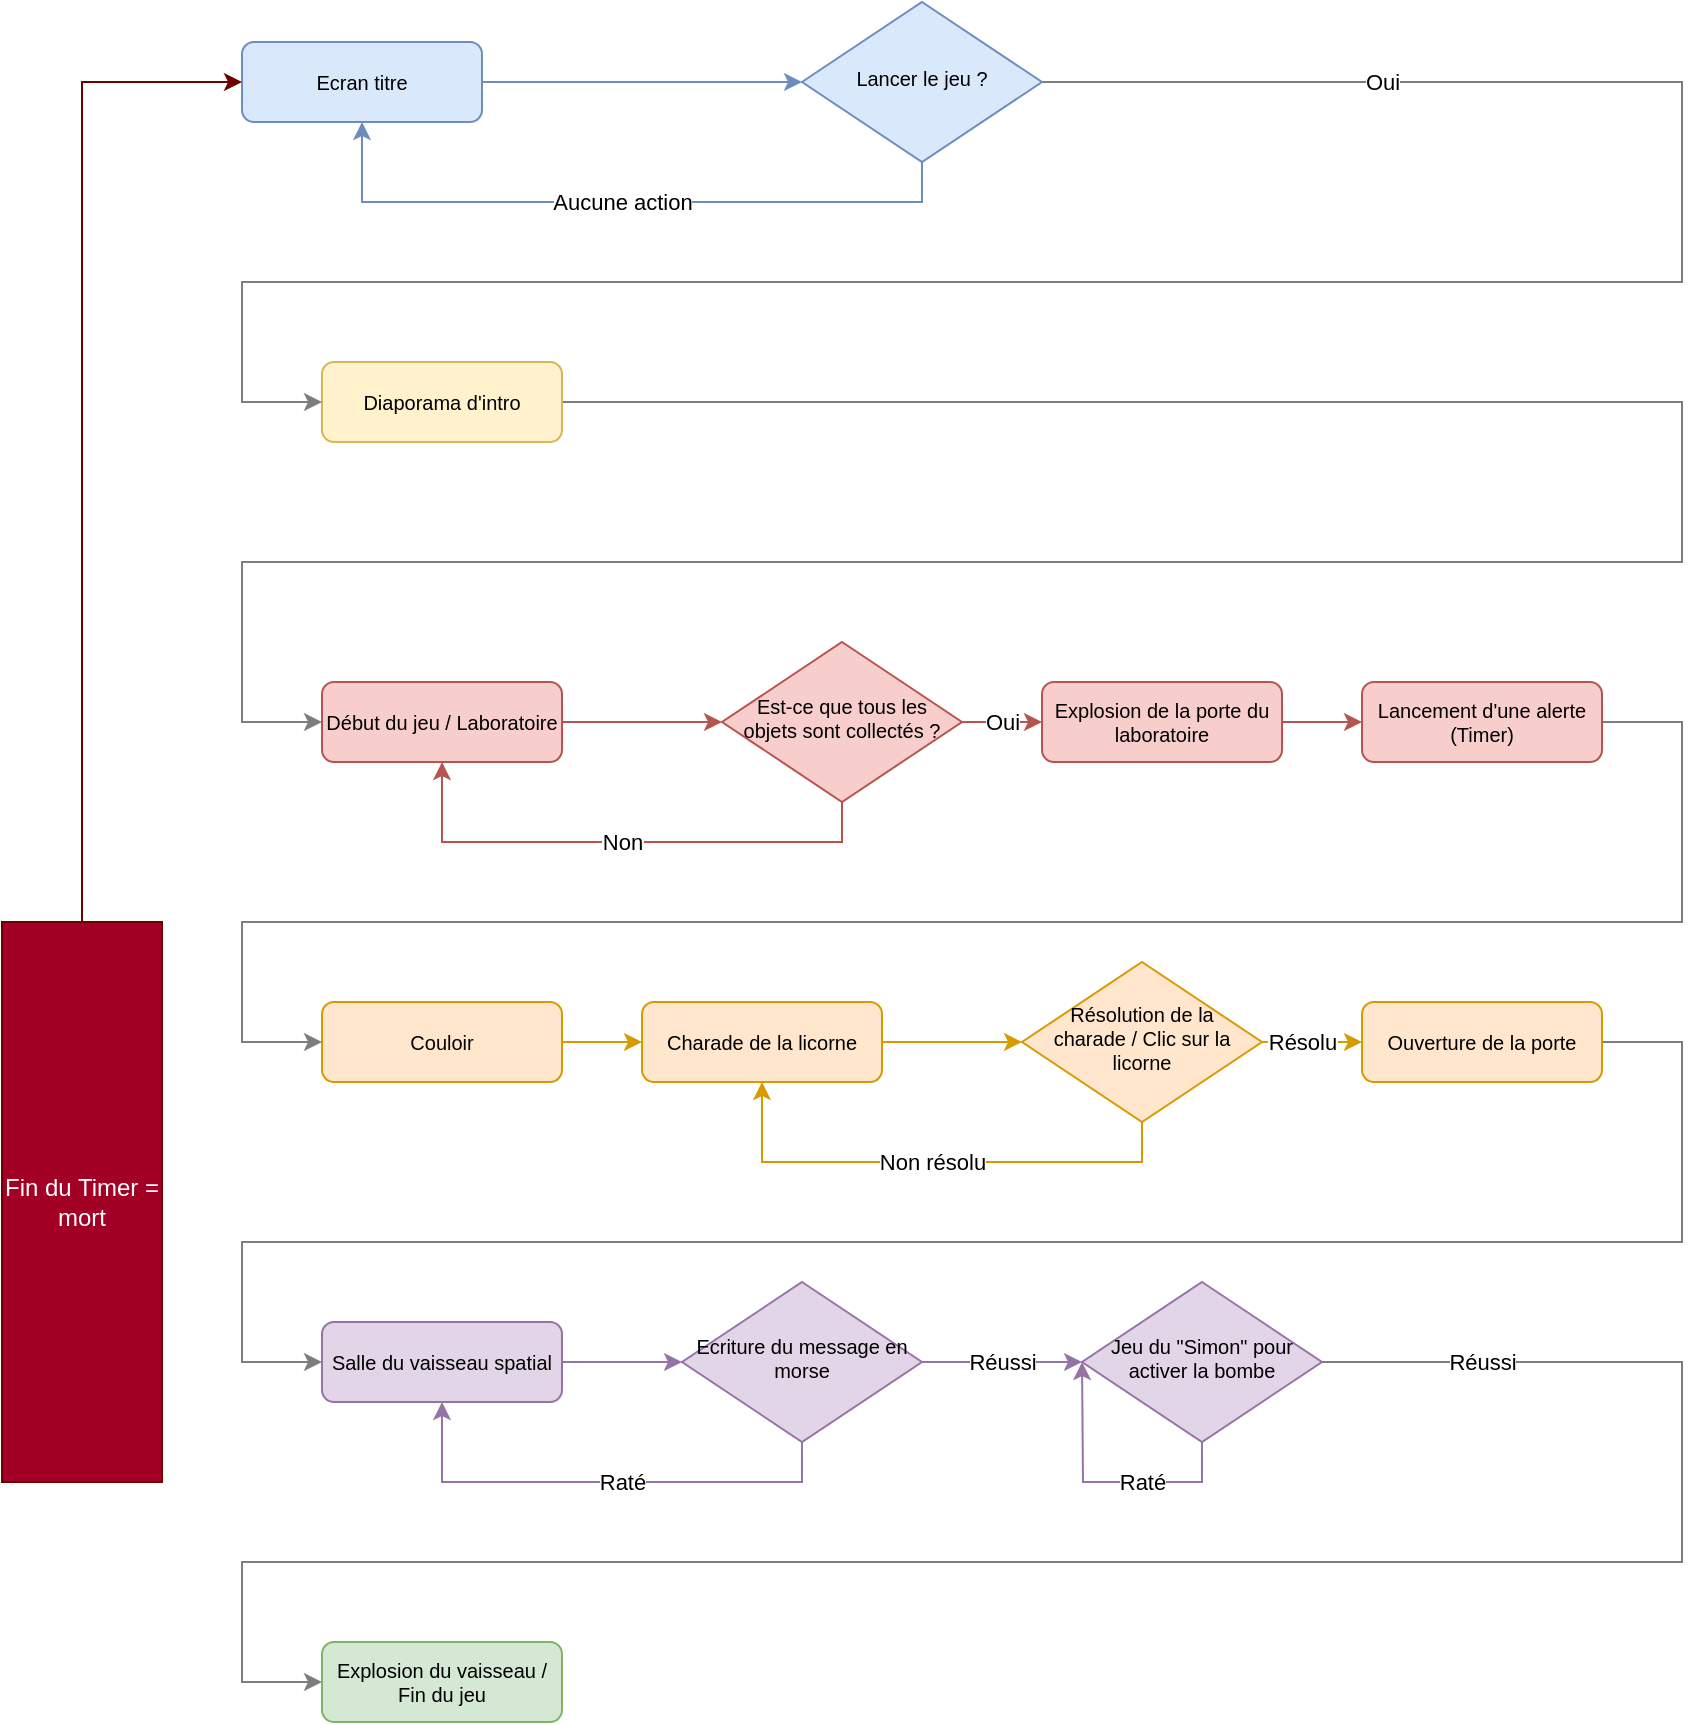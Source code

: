 <mxfile version="20.8.15" type="github">
  <diagram id="C5RBs43oDa-KdzZeNtuy" name="Page-1">
    <mxGraphModel dx="2514" dy="936" grid="0" gridSize="10" guides="1" tooltips="1" connect="1" arrows="1" fold="1" page="1" pageScale="1" pageWidth="827" pageHeight="1169" background="none" math="0" shadow="0">
      <root>
        <mxCell id="WIyWlLk6GJQsqaUBKTNV-0" />
        <mxCell id="WIyWlLk6GJQsqaUBKTNV-1" parent="WIyWlLk6GJQsqaUBKTNV-0" />
        <mxCell id="PYfzbCyytt9YyqB7BltI-22" style="edgeStyle=orthogonalEdgeStyle;rounded=0;orthogonalLoop=1;jettySize=auto;html=1;entryX=0;entryY=0.5;entryDx=0;entryDy=0;strokeColor=#6c8ebf;fillColor=#dae8fc;" edge="1" parent="WIyWlLk6GJQsqaUBKTNV-1" source="WIyWlLk6GJQsqaUBKTNV-3" target="ekEwjsCiFJRmcRerN6un-4">
          <mxGeometry relative="1" as="geometry" />
        </mxCell>
        <mxCell id="WIyWlLk6GJQsqaUBKTNV-3" value="Ecran titre" style="rounded=1;whiteSpace=wrap;html=1;fontSize=10;glass=0;strokeWidth=1;shadow=0;fillColor=#dae8fc;strokeColor=#6c8ebf;" parent="WIyWlLk6GJQsqaUBKTNV-1" vertex="1">
          <mxGeometry x="80" y="150" width="120" height="40" as="geometry" />
        </mxCell>
        <mxCell id="PYfzbCyytt9YyqB7BltI-11" style="edgeStyle=orthogonalEdgeStyle;rounded=0;orthogonalLoop=1;jettySize=auto;html=1;entryX=0;entryY=0.5;entryDx=0;entryDy=0;strokeColor=#7D7D7D;" edge="1" parent="WIyWlLk6GJQsqaUBKTNV-1" source="ekEwjsCiFJRmcRerN6un-0" target="ekEwjsCiFJRmcRerN6un-10">
          <mxGeometry relative="1" as="geometry">
            <Array as="points">
              <mxPoint x="800" y="330" />
              <mxPoint x="800" y="410" />
              <mxPoint x="80" y="410" />
              <mxPoint x="80" y="490" />
            </Array>
          </mxGeometry>
        </mxCell>
        <mxCell id="ekEwjsCiFJRmcRerN6un-0" value="Diaporama d&#39;intro" style="rounded=1;whiteSpace=wrap;html=1;fontSize=10;glass=0;strokeWidth=1;shadow=0;fillColor=#fff2cc;strokeColor=#d6b656;" parent="WIyWlLk6GJQsqaUBKTNV-1" vertex="1">
          <mxGeometry x="120" y="310" width="120" height="40" as="geometry" />
        </mxCell>
        <mxCell id="PYfzbCyytt9YyqB7BltI-9" style="edgeStyle=orthogonalEdgeStyle;rounded=0;orthogonalLoop=1;jettySize=auto;html=1;exitX=1;exitY=0.5;exitDx=0;exitDy=0;entryX=0;entryY=0.5;entryDx=0;entryDy=0;strokeColor=#7D7D7D;" edge="1" parent="WIyWlLk6GJQsqaUBKTNV-1" source="ekEwjsCiFJRmcRerN6un-4" target="ekEwjsCiFJRmcRerN6un-0">
          <mxGeometry relative="1" as="geometry">
            <Array as="points">
              <mxPoint x="800" y="170" />
              <mxPoint x="800" y="270" />
              <mxPoint x="80" y="270" />
              <mxPoint x="80" y="330" />
            </Array>
          </mxGeometry>
        </mxCell>
        <mxCell id="PYfzbCyytt9YyqB7BltI-23" value="Oui" style="edgeLabel;html=1;align=center;verticalAlign=middle;resizable=0;points=[];" vertex="1" connectable="0" parent="PYfzbCyytt9YyqB7BltI-9">
          <mxGeometry x="-0.837" y="1" relative="1" as="geometry">
            <mxPoint x="69" y="1" as="offset" />
          </mxGeometry>
        </mxCell>
        <mxCell id="PYfzbCyytt9YyqB7BltI-10" value="Aucune action" style="edgeStyle=orthogonalEdgeStyle;rounded=0;orthogonalLoop=1;jettySize=auto;html=1;exitX=0.5;exitY=1;exitDx=0;exitDy=0;entryX=0.5;entryY=1;entryDx=0;entryDy=0;strokeColor=#6c8ebf;fillColor=#dae8fc;" edge="1" parent="WIyWlLk6GJQsqaUBKTNV-1" source="ekEwjsCiFJRmcRerN6un-4" target="WIyWlLk6GJQsqaUBKTNV-3">
          <mxGeometry relative="1" as="geometry" />
        </mxCell>
        <mxCell id="ekEwjsCiFJRmcRerN6un-4" value="Lancer le jeu ?" style="rhombus;whiteSpace=wrap;html=1;shadow=0;fontFamily=Helvetica;fontSize=10;align=center;strokeWidth=1;spacing=6;spacingTop=-4;fillColor=#dae8fc;strokeColor=#6c8ebf;" parent="WIyWlLk6GJQsqaUBKTNV-1" vertex="1">
          <mxGeometry x="360" y="130" width="120" height="80" as="geometry" />
        </mxCell>
        <mxCell id="PYfzbCyytt9YyqB7BltI-15" style="edgeStyle=orthogonalEdgeStyle;rounded=0;orthogonalLoop=1;jettySize=auto;html=1;entryX=0;entryY=0.5;entryDx=0;entryDy=0;strokeColor=#b85450;fillColor=#f8cecc;" edge="1" parent="WIyWlLk6GJQsqaUBKTNV-1" source="ekEwjsCiFJRmcRerN6un-10" target="ekEwjsCiFJRmcRerN6un-12">
          <mxGeometry relative="1" as="geometry" />
        </mxCell>
        <mxCell id="ekEwjsCiFJRmcRerN6un-10" value="Début du jeu / Laboratoire" style="rounded=1;whiteSpace=wrap;html=1;fontSize=10;glass=0;strokeWidth=1;shadow=0;fillColor=#f8cecc;strokeColor=#b85450;" parent="WIyWlLk6GJQsqaUBKTNV-1" vertex="1">
          <mxGeometry x="120" y="470" width="120" height="40" as="geometry" />
        </mxCell>
        <mxCell id="PYfzbCyytt9YyqB7BltI-16" value="Oui" style="edgeStyle=orthogonalEdgeStyle;rounded=0;orthogonalLoop=1;jettySize=auto;html=1;exitX=1;exitY=0.5;exitDx=0;exitDy=0;entryX=0;entryY=0.5;entryDx=0;entryDy=0;strokeColor=#b85450;fillColor=#f8cecc;" edge="1" parent="WIyWlLk6GJQsqaUBKTNV-1" source="ekEwjsCiFJRmcRerN6un-12" target="Dl1eq_BeVg3rwWrBzj42-15">
          <mxGeometry relative="1" as="geometry" />
        </mxCell>
        <mxCell id="PYfzbCyytt9YyqB7BltI-25" value="Non" style="edgeStyle=orthogonalEdgeStyle;rounded=0;orthogonalLoop=1;jettySize=auto;html=1;exitX=0.5;exitY=1;exitDx=0;exitDy=0;entryX=0.5;entryY=1;entryDx=0;entryDy=0;strokeColor=#b85450;fillColor=#f8cecc;" edge="1" parent="WIyWlLk6GJQsqaUBKTNV-1" source="ekEwjsCiFJRmcRerN6un-12" target="ekEwjsCiFJRmcRerN6un-10">
          <mxGeometry relative="1" as="geometry" />
        </mxCell>
        <mxCell id="ekEwjsCiFJRmcRerN6un-12" value="Est-ce que tous les objets sont collectés ?" style="rhombus;whiteSpace=wrap;html=1;shadow=0;fontFamily=Helvetica;fontSize=10;align=center;strokeWidth=1;spacing=6;spacingTop=-4;fillColor=#f8cecc;strokeColor=#b85450;" parent="WIyWlLk6GJQsqaUBKTNV-1" vertex="1">
          <mxGeometry x="320" y="450" width="120" height="80" as="geometry" />
        </mxCell>
        <mxCell id="ekEwjsCiFJRmcRerN6un-20" style="edgeStyle=orthogonalEdgeStyle;rounded=0;orthogonalLoop=1;jettySize=auto;html=1;fontSize=10;fillColor=#ffe6cc;strokeColor=#d79b00;" parent="WIyWlLk6GJQsqaUBKTNV-1" source="ekEwjsCiFJRmcRerN6un-19" target="ekEwjsCiFJRmcRerN6un-21" edge="1">
          <mxGeometry relative="1" as="geometry">
            <mxPoint x="517.0" y="837" as="targetPoint" />
          </mxGeometry>
        </mxCell>
        <mxCell id="ekEwjsCiFJRmcRerN6un-19" value="Couloir" style="rounded=1;whiteSpace=wrap;html=1;fontSize=10;glass=0;strokeWidth=1;shadow=0;fillColor=#ffe6cc;strokeColor=#d79b00;" parent="WIyWlLk6GJQsqaUBKTNV-1" vertex="1">
          <mxGeometry x="120" y="630" width="120" height="40" as="geometry" />
        </mxCell>
        <mxCell id="PYfzbCyytt9YyqB7BltI-18" style="edgeStyle=orthogonalEdgeStyle;rounded=0;orthogonalLoop=1;jettySize=auto;html=1;entryX=0;entryY=0.5;entryDx=0;entryDy=0;strokeColor=#d79b00;fillColor=#ffe6cc;" edge="1" parent="WIyWlLk6GJQsqaUBKTNV-1" source="ekEwjsCiFJRmcRerN6un-21" target="ekEwjsCiFJRmcRerN6un-24">
          <mxGeometry relative="1" as="geometry" />
        </mxCell>
        <mxCell id="ekEwjsCiFJRmcRerN6un-21" value="Charade de la licorne" style="rounded=1;whiteSpace=wrap;html=1;fontSize=10;glass=0;strokeWidth=1;shadow=0;fillColor=#ffe6cc;strokeColor=#d79b00;" parent="WIyWlLk6GJQsqaUBKTNV-1" vertex="1">
          <mxGeometry x="280" y="630" width="120" height="40" as="geometry" />
        </mxCell>
        <mxCell id="PYfzbCyytt9YyqB7BltI-19" style="edgeStyle=orthogonalEdgeStyle;rounded=0;orthogonalLoop=1;jettySize=auto;html=1;exitX=1;exitY=0.5;exitDx=0;exitDy=0;entryX=0;entryY=0.5;entryDx=0;entryDy=0;strokeColor=#d79b00;fillColor=#ffe6cc;" edge="1" parent="WIyWlLk6GJQsqaUBKTNV-1" source="ekEwjsCiFJRmcRerN6un-24" target="Dl1eq_BeVg3rwWrBzj42-18">
          <mxGeometry relative="1" as="geometry" />
        </mxCell>
        <mxCell id="PYfzbCyytt9YyqB7BltI-30" value="Résolu" style="edgeLabel;html=1;align=center;verticalAlign=middle;resizable=0;points=[];" vertex="1" connectable="0" parent="PYfzbCyytt9YyqB7BltI-19">
          <mxGeometry x="-0.267" relative="1" as="geometry">
            <mxPoint x="1" as="offset" />
          </mxGeometry>
        </mxCell>
        <mxCell id="PYfzbCyytt9YyqB7BltI-29" value="Non résolu" style="edgeStyle=orthogonalEdgeStyle;rounded=0;orthogonalLoop=1;jettySize=auto;html=1;exitX=0.5;exitY=1;exitDx=0;exitDy=0;entryX=0.5;entryY=1;entryDx=0;entryDy=0;strokeColor=#d79b00;fillColor=#ffe6cc;" edge="1" parent="WIyWlLk6GJQsqaUBKTNV-1" source="ekEwjsCiFJRmcRerN6un-24" target="ekEwjsCiFJRmcRerN6un-21">
          <mxGeometry relative="1" as="geometry" />
        </mxCell>
        <mxCell id="ekEwjsCiFJRmcRerN6un-24" value="Résolution de la charade / Clic sur la licorne" style="rhombus;whiteSpace=wrap;html=1;shadow=0;fontFamily=Helvetica;fontSize=10;align=center;strokeWidth=1;spacing=6;spacingTop=-4;fillColor=#ffe6cc;strokeColor=#d79b00;" parent="WIyWlLk6GJQsqaUBKTNV-1" vertex="1">
          <mxGeometry x="470" y="610" width="120" height="80" as="geometry" />
        </mxCell>
        <mxCell id="PYfzbCyytt9YyqB7BltI-20" style="edgeStyle=orthogonalEdgeStyle;rounded=0;orthogonalLoop=1;jettySize=auto;html=1;entryX=0;entryY=0.5;entryDx=0;entryDy=0;strokeColor=#9673a6;fillColor=#e1d5e7;" edge="1" parent="WIyWlLk6GJQsqaUBKTNV-1" source="ekEwjsCiFJRmcRerN6un-28" target="Dl1eq_BeVg3rwWrBzj42-21">
          <mxGeometry relative="1" as="geometry" />
        </mxCell>
        <mxCell id="ekEwjsCiFJRmcRerN6un-28" value="Salle du vaisseau spatial" style="rounded=1;whiteSpace=wrap;html=1;fontSize=10;glass=0;strokeWidth=1;shadow=0;fillColor=#e1d5e7;strokeColor=#9673a6;" parent="WIyWlLk6GJQsqaUBKTNV-1" vertex="1">
          <mxGeometry x="120" y="790" width="120" height="40" as="geometry" />
        </mxCell>
        <mxCell id="PYfzbCyytt9YyqB7BltI-14" value="Réussi" style="edgeStyle=orthogonalEdgeStyle;rounded=0;orthogonalLoop=1;jettySize=auto;html=1;entryX=0;entryY=0.5;entryDx=0;entryDy=0;strokeColor=#7D7D7D;" edge="1" parent="WIyWlLk6GJQsqaUBKTNV-1" source="Dl1eq_BeVg3rwWrBzj42-4" target="Dl1eq_BeVg3rwWrBzj42-12">
          <mxGeometry x="-0.855" relative="1" as="geometry">
            <Array as="points">
              <mxPoint x="800" y="810" />
              <mxPoint x="800" y="910" />
              <mxPoint x="80" y="910" />
              <mxPoint x="80" y="970" />
            </Array>
            <mxPoint as="offset" />
          </mxGeometry>
        </mxCell>
        <mxCell id="PYfzbCyytt9YyqB7BltI-36" style="edgeStyle=orthogonalEdgeStyle;rounded=0;orthogonalLoop=1;jettySize=auto;html=1;exitX=0.5;exitY=1;exitDx=0;exitDy=0;strokeColor=#9673a6;fillColor=#e1d5e7;" edge="1" parent="WIyWlLk6GJQsqaUBKTNV-1" source="Dl1eq_BeVg3rwWrBzj42-4">
          <mxGeometry relative="1" as="geometry">
            <mxPoint x="500" y="810" as="targetPoint" />
          </mxGeometry>
        </mxCell>
        <mxCell id="PYfzbCyytt9YyqB7BltI-37" value="Raté" style="edgeLabel;html=1;align=center;verticalAlign=middle;resizable=0;points=[];" vertex="1" connectable="0" parent="PYfzbCyytt9YyqB7BltI-36">
          <mxGeometry x="-0.429" relative="1" as="geometry">
            <mxPoint x="-10" as="offset" />
          </mxGeometry>
        </mxCell>
        <mxCell id="Dl1eq_BeVg3rwWrBzj42-4" value="Jeu du &quot;Simon&quot; pour activer la bombe" style="rhombus;whiteSpace=wrap;html=1;shadow=0;fontFamily=Helvetica;fontSize=10;align=center;strokeWidth=1;spacing=6;spacingTop=-4;fillColor=#e1d5e7;strokeColor=#9673a6;" parent="WIyWlLk6GJQsqaUBKTNV-1" vertex="1">
          <mxGeometry x="500" y="770" width="120" height="80" as="geometry" />
        </mxCell>
        <mxCell id="Dl1eq_BeVg3rwWrBzj42-12" value="Explosion du vaisseau / Fin du jeu" style="rounded=1;whiteSpace=wrap;html=1;fontSize=10;glass=0;strokeWidth=1;shadow=0;fillColor=#d5e8d4;strokeColor=#82b366;" parent="WIyWlLk6GJQsqaUBKTNV-1" vertex="1">
          <mxGeometry x="120" y="950" width="120" height="40" as="geometry" />
        </mxCell>
        <mxCell id="PYfzbCyytt9YyqB7BltI-17" style="edgeStyle=orthogonalEdgeStyle;rounded=0;orthogonalLoop=1;jettySize=auto;html=1;exitX=1;exitY=0.5;exitDx=0;exitDy=0;entryX=0;entryY=0.5;entryDx=0;entryDy=0;strokeColor=#b85450;fillColor=#f8cecc;" edge="1" parent="WIyWlLk6GJQsqaUBKTNV-1" source="Dl1eq_BeVg3rwWrBzj42-15" target="Dl1eq_BeVg3rwWrBzj42-32">
          <mxGeometry relative="1" as="geometry" />
        </mxCell>
        <mxCell id="Dl1eq_BeVg3rwWrBzj42-15" value="Explosion de la porte du laboratoire" style="rounded=1;whiteSpace=wrap;html=1;fontSize=10;glass=0;strokeWidth=1;shadow=0;fillColor=#f8cecc;strokeColor=#b85450;" parent="WIyWlLk6GJQsqaUBKTNV-1" vertex="1">
          <mxGeometry x="480" y="470" width="120" height="40" as="geometry" />
        </mxCell>
        <mxCell id="PYfzbCyytt9YyqB7BltI-13" style="edgeStyle=orthogonalEdgeStyle;rounded=0;orthogonalLoop=1;jettySize=auto;html=1;entryX=0;entryY=0.5;entryDx=0;entryDy=0;strokeColor=#7D7D7D;" edge="1" parent="WIyWlLk6GJQsqaUBKTNV-1" source="Dl1eq_BeVg3rwWrBzj42-18" target="ekEwjsCiFJRmcRerN6un-28">
          <mxGeometry relative="1" as="geometry">
            <Array as="points">
              <mxPoint x="800" y="650" />
              <mxPoint x="800" y="750" />
              <mxPoint x="80" y="750" />
              <mxPoint x="80" y="810" />
            </Array>
          </mxGeometry>
        </mxCell>
        <mxCell id="Dl1eq_BeVg3rwWrBzj42-18" value="Ouverture de la porte" style="rounded=1;whiteSpace=wrap;html=1;fontSize=10;glass=0;strokeWidth=1;shadow=0;fillColor=#ffe6cc;strokeColor=#d79b00;" parent="WIyWlLk6GJQsqaUBKTNV-1" vertex="1">
          <mxGeometry x="640" y="630" width="120" height="40" as="geometry" />
        </mxCell>
        <mxCell id="PYfzbCyytt9YyqB7BltI-21" value="Réussi" style="edgeStyle=orthogonalEdgeStyle;rounded=0;orthogonalLoop=1;jettySize=auto;html=1;exitX=1;exitY=0.5;exitDx=0;exitDy=0;entryX=0;entryY=0.5;entryDx=0;entryDy=0;strokeColor=#9673a6;fillColor=#e1d5e7;" edge="1" parent="WIyWlLk6GJQsqaUBKTNV-1" source="Dl1eq_BeVg3rwWrBzj42-21" target="Dl1eq_BeVg3rwWrBzj42-4">
          <mxGeometry relative="1" as="geometry" />
        </mxCell>
        <mxCell id="PYfzbCyytt9YyqB7BltI-32" style="edgeStyle=orthogonalEdgeStyle;rounded=0;orthogonalLoop=1;jettySize=auto;html=1;exitX=0.5;exitY=1;exitDx=0;exitDy=0;entryX=0.5;entryY=1;entryDx=0;entryDy=0;strokeColor=#9673a6;fillColor=#e1d5e7;" edge="1" parent="WIyWlLk6GJQsqaUBKTNV-1" source="Dl1eq_BeVg3rwWrBzj42-21" target="ekEwjsCiFJRmcRerN6un-28">
          <mxGeometry relative="1" as="geometry" />
        </mxCell>
        <mxCell id="PYfzbCyytt9YyqB7BltI-33" value="Raté" style="edgeLabel;html=1;align=center;verticalAlign=middle;resizable=0;points=[];" vertex="1" connectable="0" parent="PYfzbCyytt9YyqB7BltI-32">
          <mxGeometry x="-0.192" relative="1" as="geometry">
            <mxPoint x="-13" as="offset" />
          </mxGeometry>
        </mxCell>
        <mxCell id="Dl1eq_BeVg3rwWrBzj42-21" value="Ecriture du message en morse" style="rhombus;whiteSpace=wrap;html=1;shadow=0;fontFamily=Helvetica;fontSize=10;align=center;strokeWidth=1;spacing=6;spacingTop=-4;fillColor=#e1d5e7;strokeColor=#9673a6;" parent="WIyWlLk6GJQsqaUBKTNV-1" vertex="1">
          <mxGeometry x="300" y="770" width="120" height="80" as="geometry" />
        </mxCell>
        <mxCell id="PYfzbCyytt9YyqB7BltI-12" style="edgeStyle=orthogonalEdgeStyle;rounded=0;orthogonalLoop=1;jettySize=auto;html=1;entryX=0;entryY=0.5;entryDx=0;entryDy=0;strokeColor=#7D7D7D;" edge="1" parent="WIyWlLk6GJQsqaUBKTNV-1" source="Dl1eq_BeVg3rwWrBzj42-32" target="ekEwjsCiFJRmcRerN6un-19">
          <mxGeometry relative="1" as="geometry">
            <Array as="points">
              <mxPoint x="800" y="490" />
              <mxPoint x="800" y="590" />
              <mxPoint x="80" y="590" />
              <mxPoint x="80" y="650" />
            </Array>
          </mxGeometry>
        </mxCell>
        <mxCell id="Dl1eq_BeVg3rwWrBzj42-32" value="Lancement d&#39;une alerte (Timer)" style="rounded=1;whiteSpace=wrap;html=1;fontSize=10;glass=0;strokeWidth=1;shadow=0;fillColor=#f8cecc;strokeColor=#b85450;" parent="WIyWlLk6GJQsqaUBKTNV-1" vertex="1">
          <mxGeometry x="640" y="470" width="120" height="40" as="geometry" />
        </mxCell>
        <mxCell id="PYfzbCyytt9YyqB7BltI-40" style="edgeStyle=orthogonalEdgeStyle;rounded=0;orthogonalLoop=1;jettySize=auto;html=1;exitX=0.5;exitY=0;exitDx=0;exitDy=0;entryX=0;entryY=0.5;entryDx=0;entryDy=0;strokeColor=#6F0000;fillColor=#a20025;" edge="1" parent="WIyWlLk6GJQsqaUBKTNV-1" source="PYfzbCyytt9YyqB7BltI-1" target="WIyWlLk6GJQsqaUBKTNV-3">
          <mxGeometry relative="1" as="geometry" />
        </mxCell>
        <mxCell id="PYfzbCyytt9YyqB7BltI-1" value="&lt;p style=&quot;line-height: 120%;&quot;&gt;Fin du Timer = mort&lt;/p&gt;" style="rounded=0;whiteSpace=wrap;html=1;align=center;fillColor=#a20025;fontColor=#ffffff;strokeColor=#6F0000;" vertex="1" parent="WIyWlLk6GJQsqaUBKTNV-1">
          <mxGeometry x="-40" y="590" width="80" height="280" as="geometry" />
        </mxCell>
      </root>
    </mxGraphModel>
  </diagram>
</mxfile>
